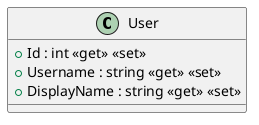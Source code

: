 @startuml
class User {
    + Id : int <<get>> <<set>>
    + Username : string <<get>> <<set>>
    + DisplayName : string <<get>> <<set>>
}
@enduml
